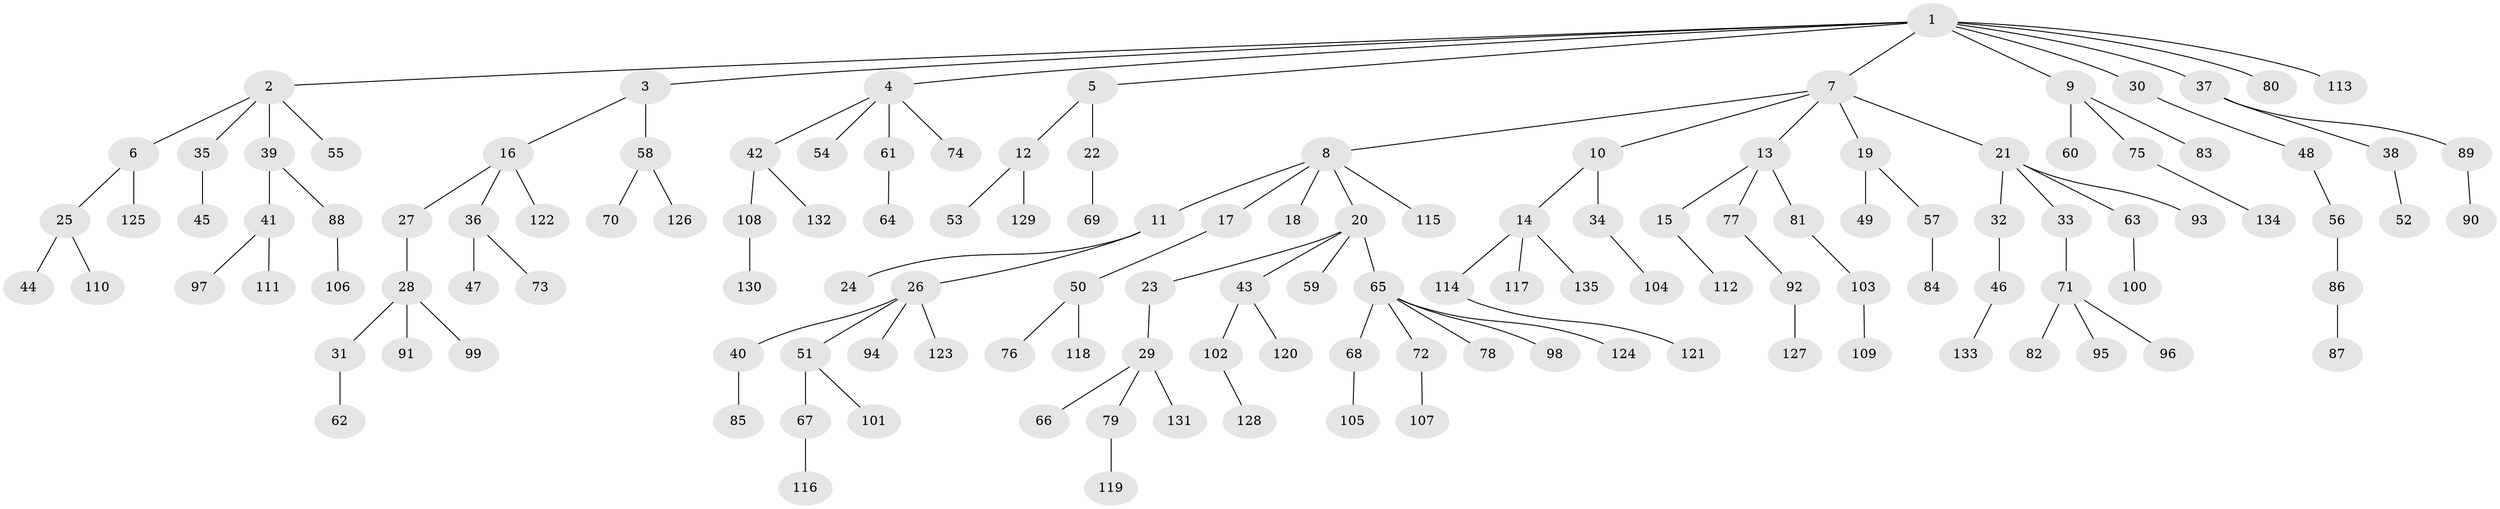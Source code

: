 // coarse degree distribution, {1: 0.95, 11: 0.025, 29: 0.025}
// Generated by graph-tools (version 1.1) at 2025/55/03/04/25 21:55:56]
// undirected, 135 vertices, 134 edges
graph export_dot {
graph [start="1"]
  node [color=gray90,style=filled];
  1;
  2;
  3;
  4;
  5;
  6;
  7;
  8;
  9;
  10;
  11;
  12;
  13;
  14;
  15;
  16;
  17;
  18;
  19;
  20;
  21;
  22;
  23;
  24;
  25;
  26;
  27;
  28;
  29;
  30;
  31;
  32;
  33;
  34;
  35;
  36;
  37;
  38;
  39;
  40;
  41;
  42;
  43;
  44;
  45;
  46;
  47;
  48;
  49;
  50;
  51;
  52;
  53;
  54;
  55;
  56;
  57;
  58;
  59;
  60;
  61;
  62;
  63;
  64;
  65;
  66;
  67;
  68;
  69;
  70;
  71;
  72;
  73;
  74;
  75;
  76;
  77;
  78;
  79;
  80;
  81;
  82;
  83;
  84;
  85;
  86;
  87;
  88;
  89;
  90;
  91;
  92;
  93;
  94;
  95;
  96;
  97;
  98;
  99;
  100;
  101;
  102;
  103;
  104;
  105;
  106;
  107;
  108;
  109;
  110;
  111;
  112;
  113;
  114;
  115;
  116;
  117;
  118;
  119;
  120;
  121;
  122;
  123;
  124;
  125;
  126;
  127;
  128;
  129;
  130;
  131;
  132;
  133;
  134;
  135;
  1 -- 2;
  1 -- 3;
  1 -- 4;
  1 -- 5;
  1 -- 7;
  1 -- 9;
  1 -- 30;
  1 -- 37;
  1 -- 80;
  1 -- 113;
  2 -- 6;
  2 -- 35;
  2 -- 39;
  2 -- 55;
  3 -- 16;
  3 -- 58;
  4 -- 42;
  4 -- 54;
  4 -- 61;
  4 -- 74;
  5 -- 12;
  5 -- 22;
  6 -- 25;
  6 -- 125;
  7 -- 8;
  7 -- 10;
  7 -- 13;
  7 -- 19;
  7 -- 21;
  8 -- 11;
  8 -- 17;
  8 -- 18;
  8 -- 20;
  8 -- 115;
  9 -- 60;
  9 -- 75;
  9 -- 83;
  10 -- 14;
  10 -- 34;
  11 -- 24;
  11 -- 26;
  12 -- 53;
  12 -- 129;
  13 -- 15;
  13 -- 77;
  13 -- 81;
  14 -- 114;
  14 -- 117;
  14 -- 135;
  15 -- 112;
  16 -- 27;
  16 -- 36;
  16 -- 122;
  17 -- 50;
  19 -- 49;
  19 -- 57;
  20 -- 23;
  20 -- 43;
  20 -- 59;
  20 -- 65;
  21 -- 32;
  21 -- 33;
  21 -- 63;
  21 -- 93;
  22 -- 69;
  23 -- 29;
  25 -- 44;
  25 -- 110;
  26 -- 40;
  26 -- 51;
  26 -- 94;
  26 -- 123;
  27 -- 28;
  28 -- 31;
  28 -- 91;
  28 -- 99;
  29 -- 66;
  29 -- 79;
  29 -- 131;
  30 -- 48;
  31 -- 62;
  32 -- 46;
  33 -- 71;
  34 -- 104;
  35 -- 45;
  36 -- 47;
  36 -- 73;
  37 -- 38;
  37 -- 89;
  38 -- 52;
  39 -- 41;
  39 -- 88;
  40 -- 85;
  41 -- 97;
  41 -- 111;
  42 -- 108;
  42 -- 132;
  43 -- 102;
  43 -- 120;
  46 -- 133;
  48 -- 56;
  50 -- 76;
  50 -- 118;
  51 -- 67;
  51 -- 101;
  56 -- 86;
  57 -- 84;
  58 -- 70;
  58 -- 126;
  61 -- 64;
  63 -- 100;
  65 -- 68;
  65 -- 72;
  65 -- 78;
  65 -- 98;
  65 -- 124;
  67 -- 116;
  68 -- 105;
  71 -- 82;
  71 -- 95;
  71 -- 96;
  72 -- 107;
  75 -- 134;
  77 -- 92;
  79 -- 119;
  81 -- 103;
  86 -- 87;
  88 -- 106;
  89 -- 90;
  92 -- 127;
  102 -- 128;
  103 -- 109;
  108 -- 130;
  114 -- 121;
}
